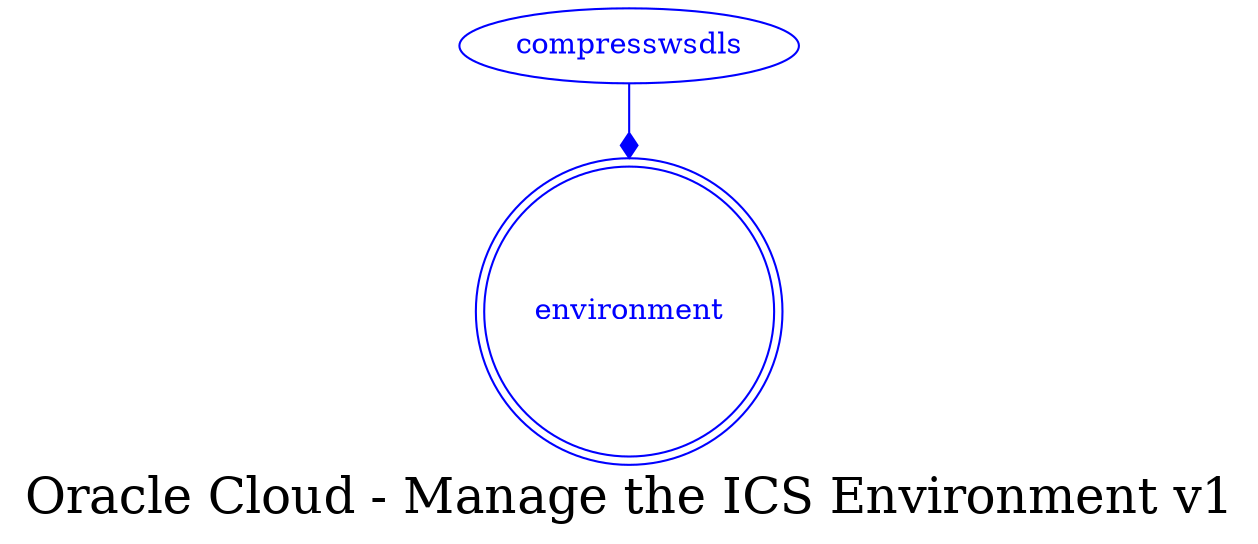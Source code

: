digraph LexiconGraph {
graph[label="Oracle Cloud - Manage the ICS Environment v1", fontsize=24]
splines=true
"environment" [color=blue, fontcolor=blue, shape=doublecircle]
"compresswsdls" -> "environment" [color=blue, fontcolor=blue, arrowhead=diamond, arrowtail=none]
"compresswsdls" [color=blue, fontcolor=blue, shape=ellipse]
}
